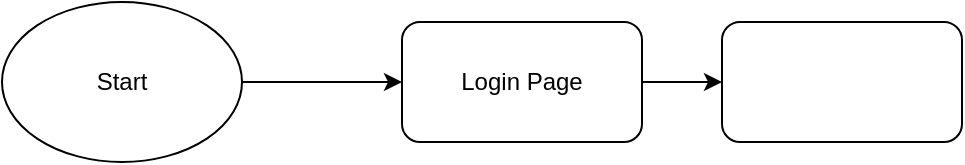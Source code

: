 <mxfile version="20.2.0" type="github">
  <diagram id="C5RBs43oDa-KdzZeNtuy" name="Page-1">
    <mxGraphModel dx="1422" dy="786" grid="1" gridSize="10" guides="1" tooltips="1" connect="1" arrows="1" fold="1" page="1" pageScale="1" pageWidth="827" pageHeight="1169" math="0" shadow="0">
      <root>
        <mxCell id="WIyWlLk6GJQsqaUBKTNV-0" />
        <mxCell id="WIyWlLk6GJQsqaUBKTNV-1" parent="WIyWlLk6GJQsqaUBKTNV-0" />
        <mxCell id="Q5633aPb97GIbdR3z-Nm-2" value="" style="edgeStyle=orthogonalEdgeStyle;rounded=0;orthogonalLoop=1;jettySize=auto;html=1;" edge="1" parent="WIyWlLk6GJQsqaUBKTNV-1" source="Q5633aPb97GIbdR3z-Nm-0" target="Q5633aPb97GIbdR3z-Nm-1">
          <mxGeometry relative="1" as="geometry" />
        </mxCell>
        <mxCell id="Q5633aPb97GIbdR3z-Nm-0" value="Start" style="ellipse;whiteSpace=wrap;html=1;" vertex="1" parent="WIyWlLk6GJQsqaUBKTNV-1">
          <mxGeometry x="40" y="50" width="120" height="80" as="geometry" />
        </mxCell>
        <mxCell id="Q5633aPb97GIbdR3z-Nm-4" value="" style="edgeStyle=orthogonalEdgeStyle;rounded=0;orthogonalLoop=1;jettySize=auto;html=1;" edge="1" parent="WIyWlLk6GJQsqaUBKTNV-1" source="Q5633aPb97GIbdR3z-Nm-1" target="Q5633aPb97GIbdR3z-Nm-3">
          <mxGeometry relative="1" as="geometry" />
        </mxCell>
        <mxCell id="Q5633aPb97GIbdR3z-Nm-1" value="Login Page" style="rounded=1;whiteSpace=wrap;html=1;" vertex="1" parent="WIyWlLk6GJQsqaUBKTNV-1">
          <mxGeometry x="240" y="60" width="120" height="60" as="geometry" />
        </mxCell>
        <mxCell id="Q5633aPb97GIbdR3z-Nm-3" value="" style="rounded=1;whiteSpace=wrap;html=1;" vertex="1" parent="WIyWlLk6GJQsqaUBKTNV-1">
          <mxGeometry x="400" y="60" width="120" height="60" as="geometry" />
        </mxCell>
      </root>
    </mxGraphModel>
  </diagram>
</mxfile>
